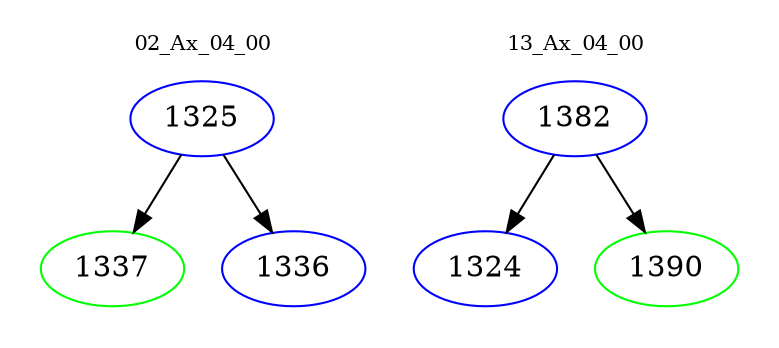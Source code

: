 digraph{
subgraph cluster_0 {
color = white
label = "02_Ax_04_00";
fontsize=10;
T0_1325 [label="1325", color="blue"]
T0_1325 -> T0_1337 [color="black"]
T0_1337 [label="1337", color="green"]
T0_1325 -> T0_1336 [color="black"]
T0_1336 [label="1336", color="blue"]
}
subgraph cluster_1 {
color = white
label = "13_Ax_04_00";
fontsize=10;
T1_1382 [label="1382", color="blue"]
T1_1382 -> T1_1324 [color="black"]
T1_1324 [label="1324", color="blue"]
T1_1382 -> T1_1390 [color="black"]
T1_1390 [label="1390", color="green"]
}
}
